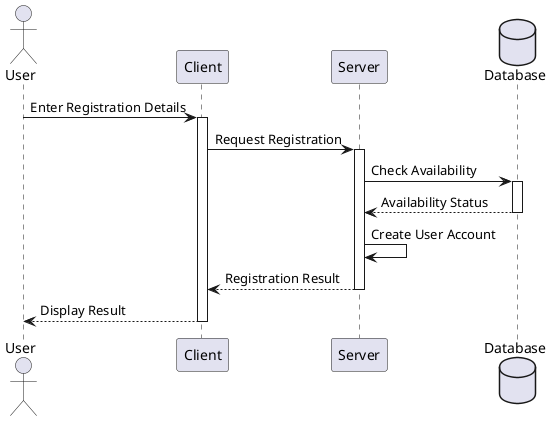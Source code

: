 @startuml
actor User
participant Client
participant Server
database Database

User -> Client: Enter Registration Details
activate Client
Client -> Server: Request Registration
activate Server
Server -> Database: Check Availability
activate Database
Database --> Server: Availability Status
deactivate Database
Server -> Server: Create User Account
Server --> Client: Registration Result
deactivate Server
Client --> User: Display Result
deactivate Client
@enduml